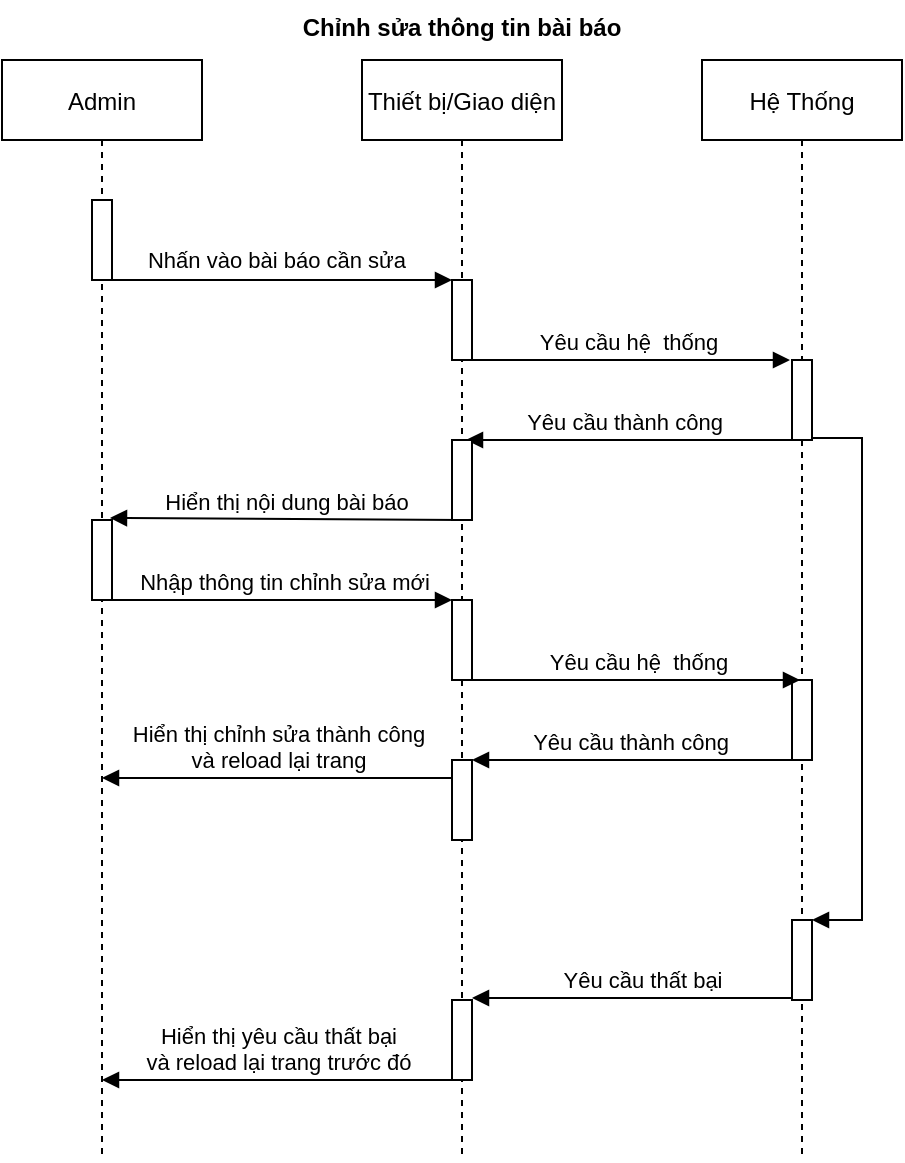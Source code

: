 <mxfile version="14.9.8" type="github">
  <diagram id="kgpKYQtTHZ0yAKxKKP6v" name="Page-1">
    <mxGraphModel dx="1038" dy="579" grid="1" gridSize="10" guides="1" tooltips="1" connect="1" arrows="1" fold="1" page="1" pageScale="1" pageWidth="850" pageHeight="1100" math="0" shadow="0">
      <root>
        <mxCell id="0" />
        <mxCell id="1" parent="0" />
        <mxCell id="Z9TkJOis8kWtVWv2Qnnk-1" value="Admin" style="shape=umlLifeline;perimeter=lifelinePerimeter;container=1;collapsible=0;recursiveResize=0;rounded=0;shadow=0;strokeWidth=1;" parent="1" vertex="1">
          <mxGeometry x="130" y="90" width="100" height="550" as="geometry" />
        </mxCell>
        <mxCell id="Z9TkJOis8kWtVWv2Qnnk-2" value="" style="points=[];perimeter=orthogonalPerimeter;rounded=0;shadow=0;strokeWidth=1;" parent="Z9TkJOis8kWtVWv2Qnnk-1" vertex="1">
          <mxGeometry x="45" y="70" width="10" height="40" as="geometry" />
        </mxCell>
        <mxCell id="Z9TkJOis8kWtVWv2Qnnk-3" value="Thiết bị/Giao diện" style="shape=umlLifeline;perimeter=lifelinePerimeter;container=1;collapsible=0;recursiveResize=0;rounded=0;shadow=0;strokeWidth=1;" parent="1" vertex="1">
          <mxGeometry x="310" y="90" width="100" height="550" as="geometry" />
        </mxCell>
        <mxCell id="Z9TkJOis8kWtVWv2Qnnk-4" value="" style="points=[];perimeter=orthogonalPerimeter;rounded=0;shadow=0;strokeWidth=1;" parent="Z9TkJOis8kWtVWv2Qnnk-3" vertex="1">
          <mxGeometry x="45" y="110" width="10" height="40" as="geometry" />
        </mxCell>
        <mxCell id="Z9TkJOis8kWtVWv2Qnnk-5" value="Nhấn vào bài báo cần sửa" style="verticalAlign=bottom;endArrow=block;shadow=0;strokeWidth=1;" parent="1" source="Z9TkJOis8kWtVWv2Qnnk-2" target="Z9TkJOis8kWtVWv2Qnnk-4" edge="1">
          <mxGeometry x="-0.029" y="1" relative="1" as="geometry">
            <mxPoint x="285" y="170" as="sourcePoint" />
            <mxPoint x="350" y="200" as="targetPoint" />
            <Array as="points">
              <mxPoint x="290" y="200" />
              <mxPoint x="320" y="200" />
            </Array>
            <mxPoint as="offset" />
          </mxGeometry>
        </mxCell>
        <mxCell id="Z9TkJOis8kWtVWv2Qnnk-6" value="Hệ Thống" style="shape=umlLifeline;perimeter=lifelinePerimeter;container=1;collapsible=0;recursiveResize=0;rounded=0;shadow=0;strokeWidth=1;" parent="1" vertex="1">
          <mxGeometry x="480" y="90" width="100" height="550" as="geometry" />
        </mxCell>
        <mxCell id="Z9TkJOis8kWtVWv2Qnnk-7" value="" style="points=[];perimeter=orthogonalPerimeter;rounded=0;shadow=0;strokeWidth=1;" parent="Z9TkJOis8kWtVWv2Qnnk-6" vertex="1">
          <mxGeometry x="45" y="150" width="10" height="40" as="geometry" />
        </mxCell>
        <mxCell id="Z9TkJOis8kWtVWv2Qnnk-8" value="Yêu cầu hệ&amp;nbsp; thống" style="html=1;verticalAlign=bottom;endArrow=block;entryX=-0.1;entryY=0;entryDx=0;entryDy=0;entryPerimeter=0;exitX=0.5;exitY=1;exitDx=0;exitDy=0;exitPerimeter=0;" parent="1" source="Z9TkJOis8kWtVWv2Qnnk-4" target="Z9TkJOis8kWtVWv2Qnnk-7" edge="1">
          <mxGeometry x="0.006" width="80" relative="1" as="geometry">
            <mxPoint x="355" y="250" as="sourcePoint" />
            <mxPoint x="520" y="250" as="targetPoint" />
            <mxPoint as="offset" />
          </mxGeometry>
        </mxCell>
        <mxCell id="Z9TkJOis8kWtVWv2Qnnk-9" value="Yêu cầu thành công" style="html=1;verticalAlign=bottom;endArrow=block;exitX=0.5;exitY=1;exitDx=0;exitDy=0;exitPerimeter=0;entryX=0.7;entryY=0;entryDx=0;entryDy=0;entryPerimeter=0;" parent="1" source="Z9TkJOis8kWtVWv2Qnnk-7" target="Z9TkJOis8kWtVWv2Qnnk-11" edge="1">
          <mxGeometry x="0.059" width="80" relative="1" as="geometry">
            <mxPoint x="445" y="290" as="sourcePoint" />
            <mxPoint x="360" y="290" as="targetPoint" />
            <mxPoint as="offset" />
          </mxGeometry>
        </mxCell>
        <mxCell id="Z9TkJOis8kWtVWv2Qnnk-10" value="Hiển thị nội dung bài báo" style="html=1;verticalAlign=bottom;endArrow=block;exitX=0.5;exitY=1;exitDx=0;exitDy=0;exitPerimeter=0;" parent="1" source="Z9TkJOis8kWtVWv2Qnnk-11" edge="1">
          <mxGeometry width="80" relative="1" as="geometry">
            <mxPoint x="350" y="330" as="sourcePoint" />
            <mxPoint x="184" y="319" as="targetPoint" />
            <mxPoint as="offset" />
          </mxGeometry>
        </mxCell>
        <mxCell id="Z9TkJOis8kWtVWv2Qnnk-11" value="" style="points=[];perimeter=orthogonalPerimeter;rounded=0;shadow=0;strokeWidth=1;" parent="1" vertex="1">
          <mxGeometry x="355" y="280" width="10" height="40" as="geometry" />
        </mxCell>
        <mxCell id="Z9TkJOis8kWtVWv2Qnnk-12" value="" style="html=1;points=[];perimeter=orthogonalPerimeter;" parent="1" vertex="1">
          <mxGeometry x="525" y="400" width="10" height="40" as="geometry" />
        </mxCell>
        <mxCell id="Z9TkJOis8kWtVWv2Qnnk-13" value="" style="edgeStyle=orthogonalEdgeStyle;html=1;align=left;spacingLeft=2;endArrow=block;rounded=0;" parent="1" source="Z9TkJOis8kWtVWv2Qnnk-7" target="Z9TkJOis8kWtVWv2Qnnk-23" edge="1">
          <mxGeometry y="85" relative="1" as="geometry">
            <mxPoint x="535" y="290" as="sourcePoint" />
            <Array as="points">
              <mxPoint x="560" y="279" />
              <mxPoint x="560" y="520" />
            </Array>
            <mxPoint as="offset" />
            <mxPoint x="565" y="536" as="targetPoint" />
          </mxGeometry>
        </mxCell>
        <mxCell id="Z9TkJOis8kWtVWv2Qnnk-14" value="Yêu cầu thất bại" style="html=1;verticalAlign=bottom;endArrow=block;exitX=0.5;exitY=1;exitDx=0;exitDy=0;exitPerimeter=0;" parent="1" edge="1">
          <mxGeometry width="80" relative="1" as="geometry">
            <mxPoint x="535" y="559" as="sourcePoint" />
            <mxPoint x="365" y="559" as="targetPoint" />
            <mxPoint as="offset" />
          </mxGeometry>
        </mxCell>
        <mxCell id="Z9TkJOis8kWtVWv2Qnnk-15" value="" style="points=[];perimeter=orthogonalPerimeter;rounded=0;shadow=0;strokeWidth=1;" parent="1" vertex="1">
          <mxGeometry x="355" y="440" width="10" height="40" as="geometry" />
        </mxCell>
        <mxCell id="Z9TkJOis8kWtVWv2Qnnk-16" value="Hiển thị chỉnh sửa thành công&lt;br&gt;và reload lại trang" style="html=1;verticalAlign=bottom;endArrow=block;exitX=0.5;exitY=1;exitDx=0;exitDy=0;exitPerimeter=0;" parent="1" target="Z9TkJOis8kWtVWv2Qnnk-1" edge="1">
          <mxGeometry width="80" relative="1" as="geometry">
            <mxPoint x="355" y="449" as="sourcePoint" />
            <mxPoint x="185" y="449" as="targetPoint" />
            <mxPoint as="offset" />
          </mxGeometry>
        </mxCell>
        <mxCell id="Z9TkJOis8kWtVWv2Qnnk-17" value="Chỉnh sửa thông tin bài báo" style="text;align=center;fontStyle=1;verticalAlign=middle;spacingLeft=3;spacingRight=3;strokeColor=none;rotatable=0;points=[[0,0.5],[1,0.5]];portConstraint=eastwest;" parent="1" vertex="1">
          <mxGeometry x="320" y="60" width="80" height="26" as="geometry" />
        </mxCell>
        <mxCell id="Z9TkJOis8kWtVWv2Qnnk-18" value="" style="points=[];perimeter=orthogonalPerimeter;rounded=0;shadow=0;strokeWidth=1;" parent="1" vertex="1">
          <mxGeometry x="175" y="320" width="10" height="40" as="geometry" />
        </mxCell>
        <mxCell id="Z9TkJOis8kWtVWv2Qnnk-19" value="Nhập thông tin chỉnh sửa mới" style="html=1;verticalAlign=bottom;endArrow=block;exitX=0.5;exitY=1;exitDx=0;exitDy=0;exitPerimeter=0;" parent="1" target="Z9TkJOis8kWtVWv2Qnnk-20" edge="1">
          <mxGeometry x="0.006" width="80" relative="1" as="geometry">
            <mxPoint x="185" y="360" as="sourcePoint" />
            <mxPoint x="349" y="360" as="targetPoint" />
            <mxPoint as="offset" />
          </mxGeometry>
        </mxCell>
        <mxCell id="Z9TkJOis8kWtVWv2Qnnk-20" value="" style="points=[];perimeter=orthogonalPerimeter;rounded=0;shadow=0;strokeWidth=1;" parent="1" vertex="1">
          <mxGeometry x="355" y="360" width="10" height="40" as="geometry" />
        </mxCell>
        <mxCell id="Z9TkJOis8kWtVWv2Qnnk-21" value="Yêu cầu hệ&amp;nbsp; thống" style="html=1;verticalAlign=bottom;endArrow=block;entryX=-0.1;entryY=0;entryDx=0;entryDy=0;entryPerimeter=0;exitX=0.5;exitY=1;exitDx=0;exitDy=0;exitPerimeter=0;" parent="1" edge="1">
          <mxGeometry x="0.006" width="80" relative="1" as="geometry">
            <mxPoint x="365" y="400" as="sourcePoint" />
            <mxPoint x="529" y="400" as="targetPoint" />
            <mxPoint as="offset" />
          </mxGeometry>
        </mxCell>
        <mxCell id="Z9TkJOis8kWtVWv2Qnnk-22" value="Yêu cầu thành công" style="html=1;verticalAlign=bottom;endArrow=block;exitX=0.5;exitY=1;exitDx=0;exitDy=0;exitPerimeter=0;entryX=0.7;entryY=0;entryDx=0;entryDy=0;entryPerimeter=0;" parent="1" edge="1">
          <mxGeometry x="0.059" width="80" relative="1" as="geometry">
            <mxPoint x="533" y="440" as="sourcePoint" />
            <mxPoint x="365" y="440" as="targetPoint" />
            <mxPoint as="offset" />
          </mxGeometry>
        </mxCell>
        <mxCell id="Z9TkJOis8kWtVWv2Qnnk-23" value="" style="html=1;points=[];perimeter=orthogonalPerimeter;" parent="1" vertex="1">
          <mxGeometry x="525" y="520" width="10" height="40" as="geometry" />
        </mxCell>
        <mxCell id="Z9TkJOis8kWtVWv2Qnnk-24" value="" style="points=[];perimeter=orthogonalPerimeter;rounded=0;shadow=0;strokeWidth=1;" parent="1" vertex="1">
          <mxGeometry x="355" y="560" width="10" height="40" as="geometry" />
        </mxCell>
        <mxCell id="Z9TkJOis8kWtVWv2Qnnk-25" value="Hiển thị yêu cầu thất bại&lt;br&gt;và reload lại trang trước đó" style="html=1;verticalAlign=bottom;endArrow=block;exitX=0.5;exitY=1;exitDx=0;exitDy=0;exitPerimeter=0;" parent="1" target="Z9TkJOis8kWtVWv2Qnnk-1" edge="1">
          <mxGeometry width="80" relative="1" as="geometry">
            <mxPoint x="355" y="600" as="sourcePoint" />
            <mxPoint x="185" y="600" as="targetPoint" />
            <mxPoint as="offset" />
          </mxGeometry>
        </mxCell>
      </root>
    </mxGraphModel>
  </diagram>
</mxfile>
